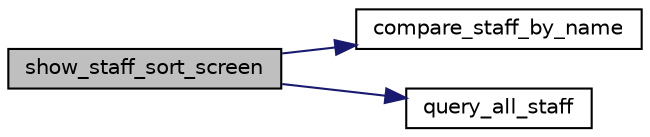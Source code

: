 digraph "show_staff_sort_screen"
{
 // LATEX_PDF_SIZE
  edge [fontname="Helvetica",fontsize="10",labelfontname="Helvetica",labelfontsize="10"];
  node [fontname="Helvetica",fontsize="10",shape=record];
  rankdir="LR";
  Node1 [label="show_staff_sort_screen",height=0.2,width=0.4,color="black", fillcolor="grey75", style="filled", fontcolor="black",tooltip=" "];
  Node1 -> Node2 [color="midnightblue",fontsize="10",style="solid",fontname="Helvetica"];
  Node2 [label="compare_staff_by_name",height=0.2,width=0.4,color="black", fillcolor="white", style="filled",URL="$ui__staff_8c.html#a19ca2526727be0927c9fb68691614f5b",tooltip=" "];
  Node1 -> Node3 [color="midnightblue",fontsize="10",style="solid",fontname="Helvetica"];
  Node3 [label="query_all_staff",height=0.2,width=0.4,color="black", fillcolor="white", style="filled",URL="$user_8c.html#a1b0bbade4033d5de2645b9eb45c37fb0",tooltip="查询所有服务人员"];
}
